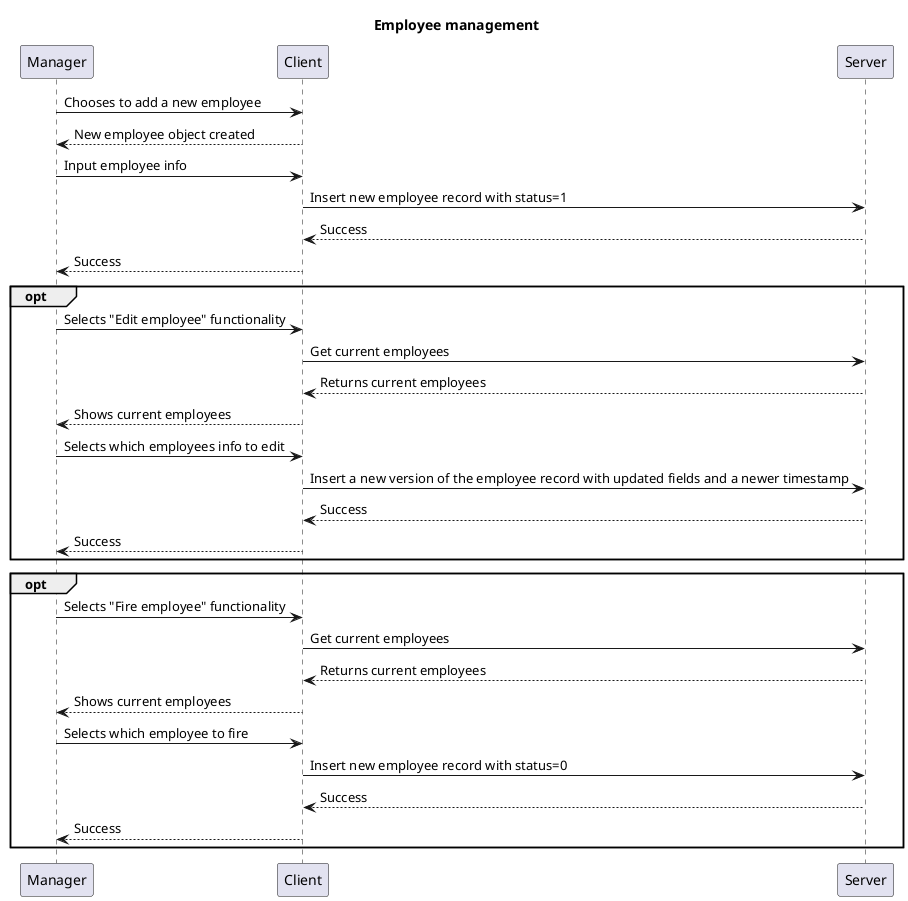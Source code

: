 @startuml employee-management
title Employee management

Manager -> Client: Chooses to add a new employee
Client --> Manager: New employee object created
Manager -> Client: Input employee info
Client -> Server: Insert new employee record with status=1
Server --> Client: Success
Client --> Manager: Success

opt 
Manager -> Client: Selects "Edit employee" functionality
Client -> Server: Get current employees
Server --> Client: Returns current employees
Client --> Manager: Shows current employees
Manager -> Client: Selects which employees info to edit
Client -> Server: Insert a new version of the employee record with updated fields and a newer timestamp
Server --> Client: Success
Client --> Manager: Success
end

opt 
Manager -> Client: Selects "Fire employee" functionality
Client -> Server: Get current employees
Server --> Client: Returns current employees
Client --> Manager: Shows current employees
Manager -> Client: Selects which employee to fire
Client -> Server: Insert new employee record with status=0
Server --> Client: Success
Client --> Manager: Success
end
@enduml employee-management
